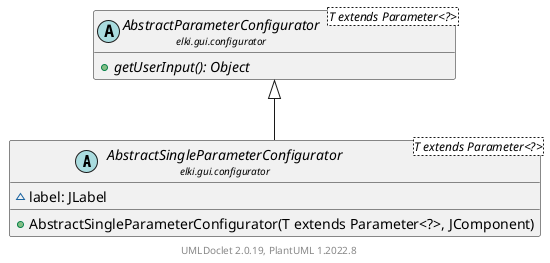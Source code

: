 @startuml
    remove .*\.(Instance|Par|Parameterizer|Factory)$
    set namespaceSeparator none
    hide empty fields
    hide empty methods

    abstract class "<size:14>AbstractSingleParameterConfigurator\n<size:10>elki.gui.configurator" as elki.gui.configurator.AbstractSingleParameterConfigurator<T extends Parameter<?>> [[AbstractSingleParameterConfigurator.html]] {
        ~label: JLabel
        +AbstractSingleParameterConfigurator(T extends Parameter<?>, JComponent)
    }

    abstract class "<size:14>AbstractParameterConfigurator\n<size:10>elki.gui.configurator" as elki.gui.configurator.AbstractParameterConfigurator<T extends Parameter<?>> [[AbstractParameterConfigurator.html]] {
        {abstract} +getUserInput(): Object
    }

    elki.gui.configurator.AbstractParameterConfigurator <|-- elki.gui.configurator.AbstractSingleParameterConfigurator

    center footer UMLDoclet 2.0.19, PlantUML 1.2022.8
@enduml

